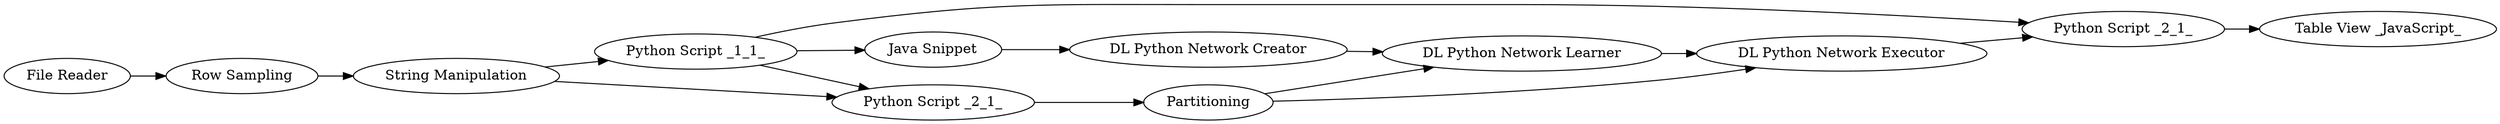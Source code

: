 digraph {
	4 -> 7
	7 -> 14
	19 -> 2
	18 -> 6
	4 -> 5
	8 -> 10
	5 -> 18
	18 -> 8
	4 -> 10
	10 -> 20
	1 -> 19
	2 -> 5
	14 -> 6
	2 -> 4
	6 -> 8
	5 [label="Python Script _2_1_"]
	20 [label="Table View _JavaScript_"]
	1 [label="File Reader"]
	7 [label="Java Snippet"]
	4 [label="Python Script _1_1_"]
	18 [label=Partitioning]
	10 [label="Python Script _2_1_"]
	6 [label="DL Python Network Learner"]
	8 [label="DL Python Network Executor"]
	14 [label="DL Python Network Creator"]
	2 [label="String Manipulation"]
	19 [label="Row Sampling"]
	rankdir=LR
}
